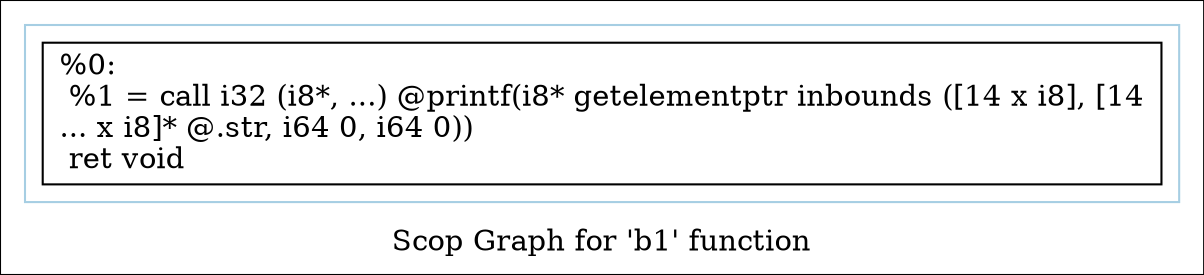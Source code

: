 digraph "Scop Graph for 'b1' function" {
	label="Scop Graph for 'b1' function";

	Node0x270dcf0 [shape=record,label="{%0:\l  %1 = call i32 (i8*, ...) @printf(i8* getelementptr inbounds ([14 x i8], [14\l... x i8]* @.str, i64 0, i64 0))\l  ret void\l}"];
	colorscheme = "paired12"
        subgraph cluster_0x26b6280 {
          label = "";
          style = solid;
          color = 1
          Node0x270dcf0;
        }
}

